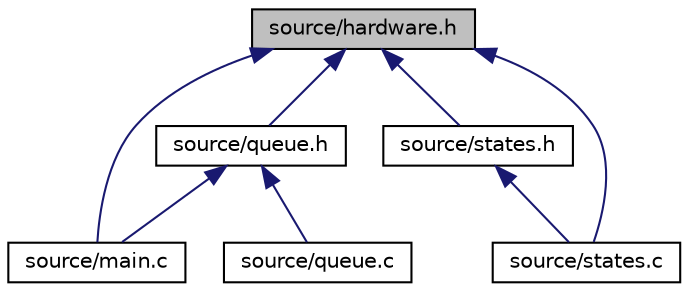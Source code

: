 digraph "source/hardware.h"
{
  edge [fontname="Helvetica",fontsize="10",labelfontname="Helvetica",labelfontsize="10"];
  node [fontname="Helvetica",fontsize="10",shape=record];
  Node1 [label="source/hardware.h",height=0.2,width=0.4,color="black", fillcolor="grey75", style="filled", fontcolor="black"];
  Node1 -> Node2 [dir="back",color="midnightblue",fontsize="10",style="solid",fontname="Helvetica"];
  Node2 [label="source/queue.h",height=0.2,width=0.4,color="black", fillcolor="white", style="filled",URL="$queue_8h_source.html"];
  Node2 -> Node3 [dir="back",color="midnightblue",fontsize="10",style="solid",fontname="Helvetica"];
  Node3 [label="source/main.c",height=0.2,width=0.4,color="black", fillcolor="white", style="filled",URL="$main_8c_source.html"];
  Node2 -> Node4 [dir="back",color="midnightblue",fontsize="10",style="solid",fontname="Helvetica"];
  Node4 [label="source/queue.c",height=0.2,width=0.4,color="black", fillcolor="white", style="filled",URL="$queue_8c_source.html"];
  Node1 -> Node3 [dir="back",color="midnightblue",fontsize="10",style="solid",fontname="Helvetica"];
  Node1 -> Node5 [dir="back",color="midnightblue",fontsize="10",style="solid",fontname="Helvetica"];
  Node5 [label="source/states.h",height=0.2,width=0.4,color="black", fillcolor="white", style="filled",URL="$states_8h.html",tooltip="Program for the elevator door. "];
  Node5 -> Node6 [dir="back",color="midnightblue",fontsize="10",style="solid",fontname="Helvetica"];
  Node6 [label="source/states.c",height=0.2,width=0.4,color="black", fillcolor="white", style="filled",URL="$states_8c_source.html"];
  Node1 -> Node6 [dir="back",color="midnightblue",fontsize="10",style="solid",fontname="Helvetica"];
}
